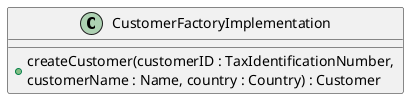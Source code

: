 @startuml

class CustomerFactoryImplementation{

    +createCustomer(customerID : TaxIdentificationNumber, \ncustomerName : Name, country : Country) : Customer
}

@enduml